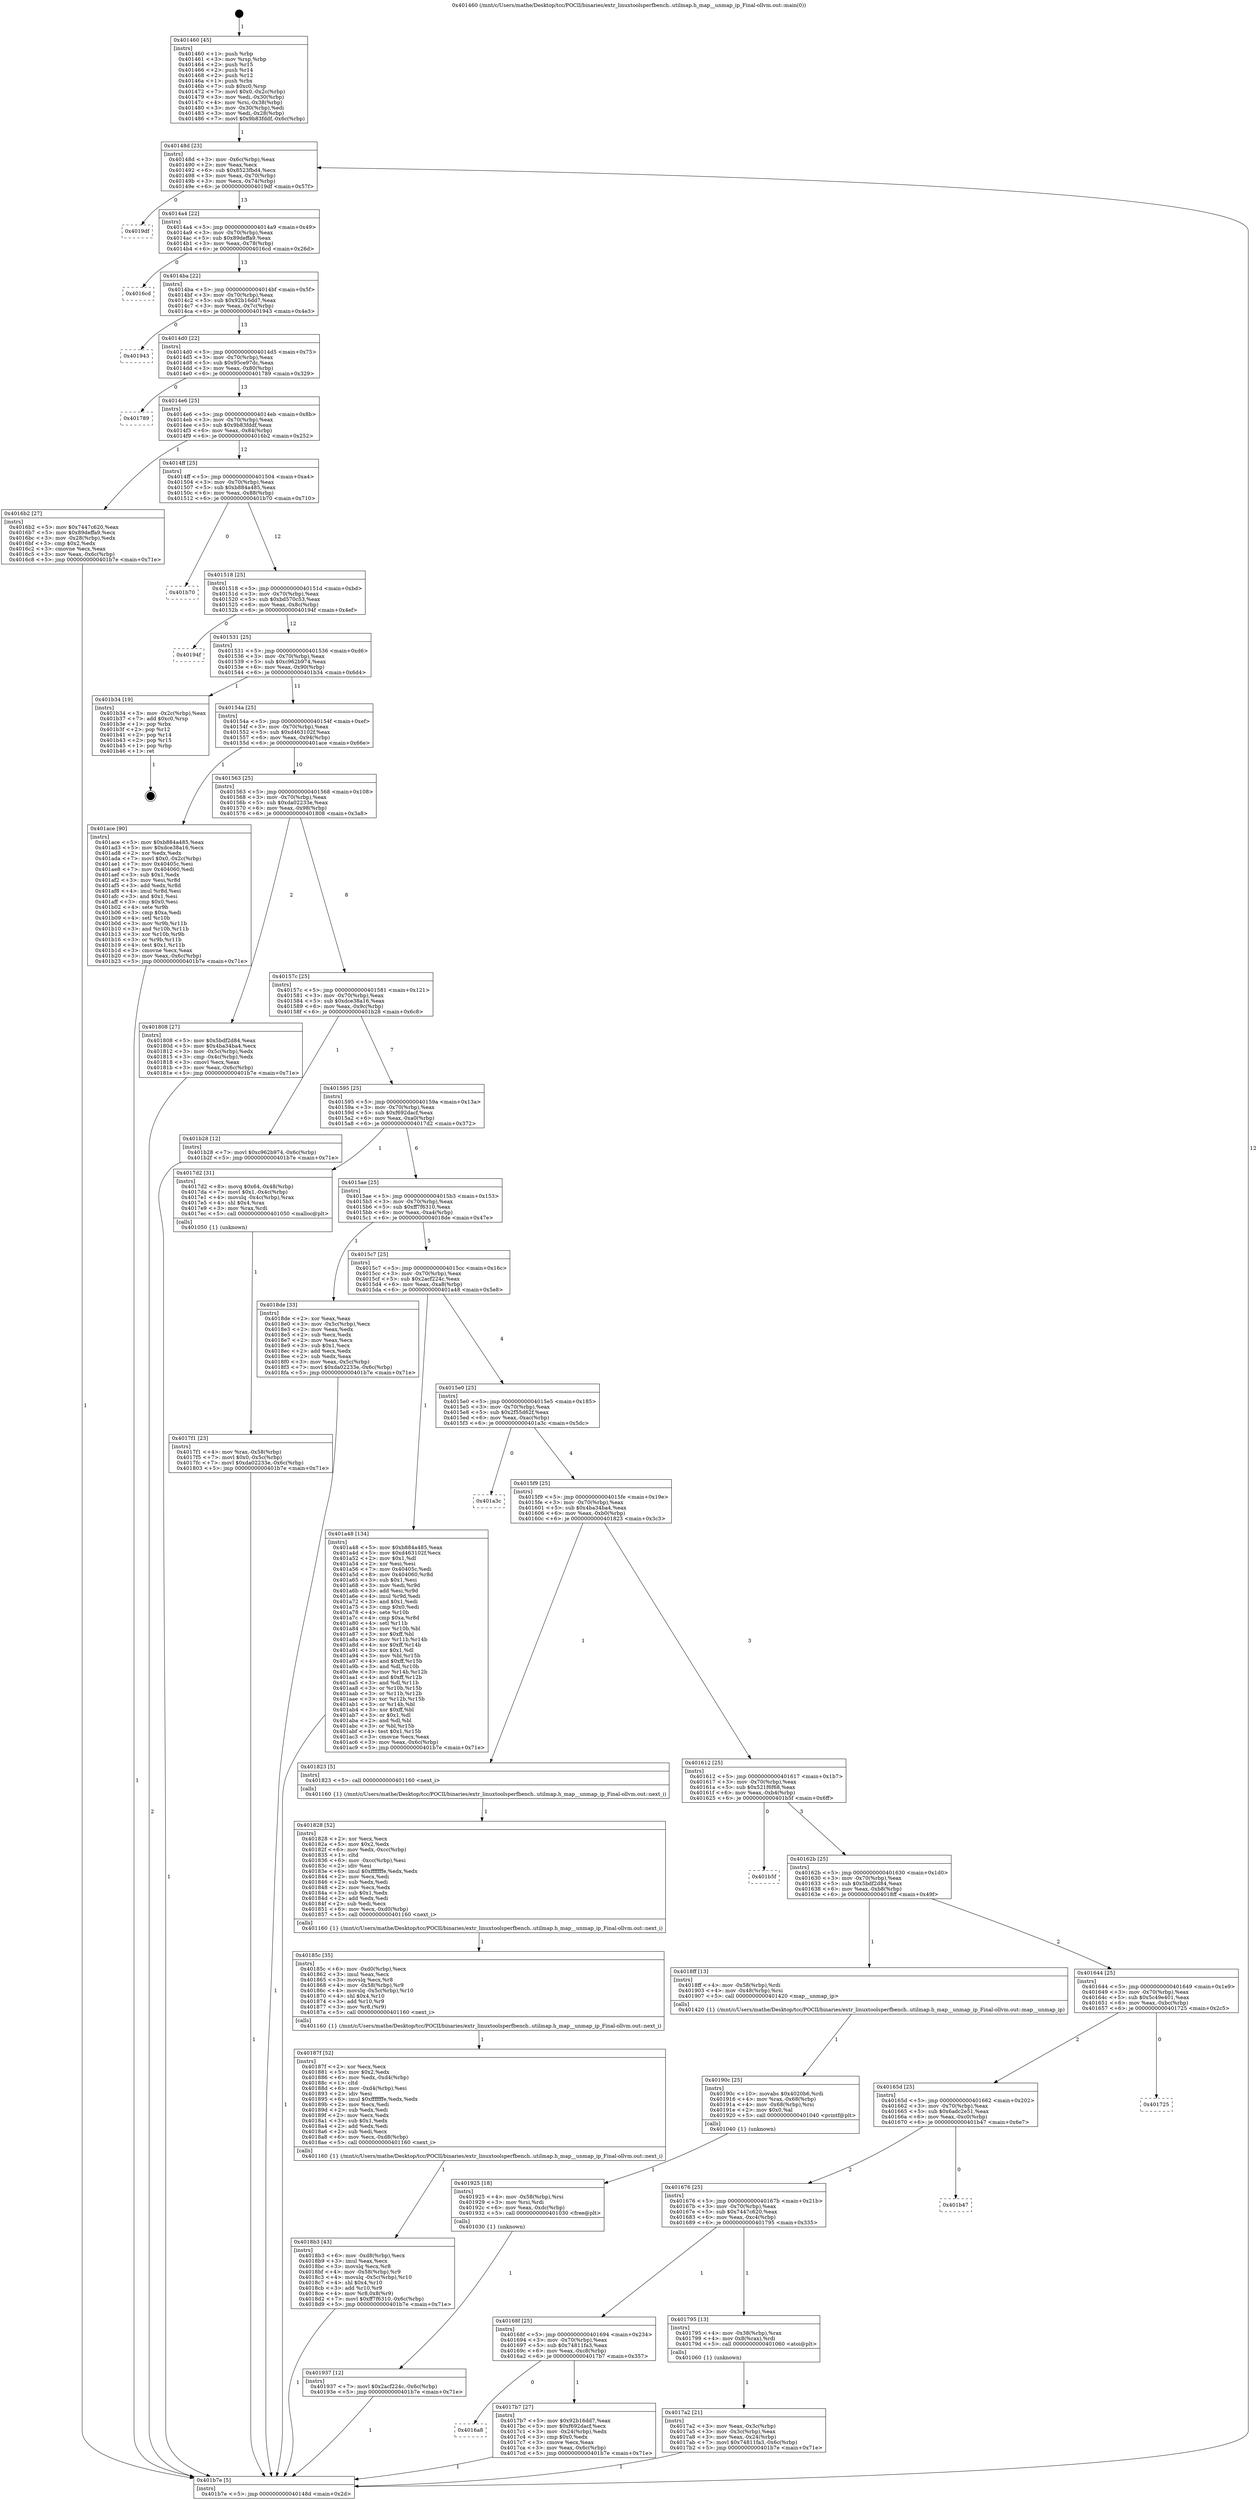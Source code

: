 digraph "0x401460" {
  label = "0x401460 (/mnt/c/Users/mathe/Desktop/tcc/POCII/binaries/extr_linuxtoolsperfbench..utilmap.h_map__unmap_ip_Final-ollvm.out::main(0))"
  labelloc = "t"
  node[shape=record]

  Entry [label="",width=0.3,height=0.3,shape=circle,fillcolor=black,style=filled]
  "0x40148d" [label="{
     0x40148d [23]\l
     | [instrs]\l
     &nbsp;&nbsp;0x40148d \<+3\>: mov -0x6c(%rbp),%eax\l
     &nbsp;&nbsp;0x401490 \<+2\>: mov %eax,%ecx\l
     &nbsp;&nbsp;0x401492 \<+6\>: sub $0x8523fbd4,%ecx\l
     &nbsp;&nbsp;0x401498 \<+3\>: mov %eax,-0x70(%rbp)\l
     &nbsp;&nbsp;0x40149b \<+3\>: mov %ecx,-0x74(%rbp)\l
     &nbsp;&nbsp;0x40149e \<+6\>: je 00000000004019df \<main+0x57f\>\l
  }"]
  "0x4019df" [label="{
     0x4019df\l
  }", style=dashed]
  "0x4014a4" [label="{
     0x4014a4 [22]\l
     | [instrs]\l
     &nbsp;&nbsp;0x4014a4 \<+5\>: jmp 00000000004014a9 \<main+0x49\>\l
     &nbsp;&nbsp;0x4014a9 \<+3\>: mov -0x70(%rbp),%eax\l
     &nbsp;&nbsp;0x4014ac \<+5\>: sub $0x89deffa9,%eax\l
     &nbsp;&nbsp;0x4014b1 \<+3\>: mov %eax,-0x78(%rbp)\l
     &nbsp;&nbsp;0x4014b4 \<+6\>: je 00000000004016cd \<main+0x26d\>\l
  }"]
  Exit [label="",width=0.3,height=0.3,shape=circle,fillcolor=black,style=filled,peripheries=2]
  "0x4016cd" [label="{
     0x4016cd\l
  }", style=dashed]
  "0x4014ba" [label="{
     0x4014ba [22]\l
     | [instrs]\l
     &nbsp;&nbsp;0x4014ba \<+5\>: jmp 00000000004014bf \<main+0x5f\>\l
     &nbsp;&nbsp;0x4014bf \<+3\>: mov -0x70(%rbp),%eax\l
     &nbsp;&nbsp;0x4014c2 \<+5\>: sub $0x92b16dd7,%eax\l
     &nbsp;&nbsp;0x4014c7 \<+3\>: mov %eax,-0x7c(%rbp)\l
     &nbsp;&nbsp;0x4014ca \<+6\>: je 0000000000401943 \<main+0x4e3\>\l
  }"]
  "0x401937" [label="{
     0x401937 [12]\l
     | [instrs]\l
     &nbsp;&nbsp;0x401937 \<+7\>: movl $0x2acf224c,-0x6c(%rbp)\l
     &nbsp;&nbsp;0x40193e \<+5\>: jmp 0000000000401b7e \<main+0x71e\>\l
  }"]
  "0x401943" [label="{
     0x401943\l
  }", style=dashed]
  "0x4014d0" [label="{
     0x4014d0 [22]\l
     | [instrs]\l
     &nbsp;&nbsp;0x4014d0 \<+5\>: jmp 00000000004014d5 \<main+0x75\>\l
     &nbsp;&nbsp;0x4014d5 \<+3\>: mov -0x70(%rbp),%eax\l
     &nbsp;&nbsp;0x4014d8 \<+5\>: sub $0x95ce97dc,%eax\l
     &nbsp;&nbsp;0x4014dd \<+3\>: mov %eax,-0x80(%rbp)\l
     &nbsp;&nbsp;0x4014e0 \<+6\>: je 0000000000401789 \<main+0x329\>\l
  }"]
  "0x401925" [label="{
     0x401925 [18]\l
     | [instrs]\l
     &nbsp;&nbsp;0x401925 \<+4\>: mov -0x58(%rbp),%rsi\l
     &nbsp;&nbsp;0x401929 \<+3\>: mov %rsi,%rdi\l
     &nbsp;&nbsp;0x40192c \<+6\>: mov %eax,-0xdc(%rbp)\l
     &nbsp;&nbsp;0x401932 \<+5\>: call 0000000000401030 \<free@plt\>\l
     | [calls]\l
     &nbsp;&nbsp;0x401030 \{1\} (unknown)\l
  }"]
  "0x401789" [label="{
     0x401789\l
  }", style=dashed]
  "0x4014e6" [label="{
     0x4014e6 [25]\l
     | [instrs]\l
     &nbsp;&nbsp;0x4014e6 \<+5\>: jmp 00000000004014eb \<main+0x8b\>\l
     &nbsp;&nbsp;0x4014eb \<+3\>: mov -0x70(%rbp),%eax\l
     &nbsp;&nbsp;0x4014ee \<+5\>: sub $0x9b83fddf,%eax\l
     &nbsp;&nbsp;0x4014f3 \<+6\>: mov %eax,-0x84(%rbp)\l
     &nbsp;&nbsp;0x4014f9 \<+6\>: je 00000000004016b2 \<main+0x252\>\l
  }"]
  "0x40190c" [label="{
     0x40190c [25]\l
     | [instrs]\l
     &nbsp;&nbsp;0x40190c \<+10\>: movabs $0x4020b6,%rdi\l
     &nbsp;&nbsp;0x401916 \<+4\>: mov %rax,-0x68(%rbp)\l
     &nbsp;&nbsp;0x40191a \<+4\>: mov -0x68(%rbp),%rsi\l
     &nbsp;&nbsp;0x40191e \<+2\>: mov $0x0,%al\l
     &nbsp;&nbsp;0x401920 \<+5\>: call 0000000000401040 \<printf@plt\>\l
     | [calls]\l
     &nbsp;&nbsp;0x401040 \{1\} (unknown)\l
  }"]
  "0x4016b2" [label="{
     0x4016b2 [27]\l
     | [instrs]\l
     &nbsp;&nbsp;0x4016b2 \<+5\>: mov $0x7447c620,%eax\l
     &nbsp;&nbsp;0x4016b7 \<+5\>: mov $0x89deffa9,%ecx\l
     &nbsp;&nbsp;0x4016bc \<+3\>: mov -0x28(%rbp),%edx\l
     &nbsp;&nbsp;0x4016bf \<+3\>: cmp $0x2,%edx\l
     &nbsp;&nbsp;0x4016c2 \<+3\>: cmovne %ecx,%eax\l
     &nbsp;&nbsp;0x4016c5 \<+3\>: mov %eax,-0x6c(%rbp)\l
     &nbsp;&nbsp;0x4016c8 \<+5\>: jmp 0000000000401b7e \<main+0x71e\>\l
  }"]
  "0x4014ff" [label="{
     0x4014ff [25]\l
     | [instrs]\l
     &nbsp;&nbsp;0x4014ff \<+5\>: jmp 0000000000401504 \<main+0xa4\>\l
     &nbsp;&nbsp;0x401504 \<+3\>: mov -0x70(%rbp),%eax\l
     &nbsp;&nbsp;0x401507 \<+5\>: sub $0xb884a485,%eax\l
     &nbsp;&nbsp;0x40150c \<+6\>: mov %eax,-0x88(%rbp)\l
     &nbsp;&nbsp;0x401512 \<+6\>: je 0000000000401b70 \<main+0x710\>\l
  }"]
  "0x401b7e" [label="{
     0x401b7e [5]\l
     | [instrs]\l
     &nbsp;&nbsp;0x401b7e \<+5\>: jmp 000000000040148d \<main+0x2d\>\l
  }"]
  "0x401460" [label="{
     0x401460 [45]\l
     | [instrs]\l
     &nbsp;&nbsp;0x401460 \<+1\>: push %rbp\l
     &nbsp;&nbsp;0x401461 \<+3\>: mov %rsp,%rbp\l
     &nbsp;&nbsp;0x401464 \<+2\>: push %r15\l
     &nbsp;&nbsp;0x401466 \<+2\>: push %r14\l
     &nbsp;&nbsp;0x401468 \<+2\>: push %r12\l
     &nbsp;&nbsp;0x40146a \<+1\>: push %rbx\l
     &nbsp;&nbsp;0x40146b \<+7\>: sub $0xc0,%rsp\l
     &nbsp;&nbsp;0x401472 \<+7\>: movl $0x0,-0x2c(%rbp)\l
     &nbsp;&nbsp;0x401479 \<+3\>: mov %edi,-0x30(%rbp)\l
     &nbsp;&nbsp;0x40147c \<+4\>: mov %rsi,-0x38(%rbp)\l
     &nbsp;&nbsp;0x401480 \<+3\>: mov -0x30(%rbp),%edi\l
     &nbsp;&nbsp;0x401483 \<+3\>: mov %edi,-0x28(%rbp)\l
     &nbsp;&nbsp;0x401486 \<+7\>: movl $0x9b83fddf,-0x6c(%rbp)\l
  }"]
  "0x4018b3" [label="{
     0x4018b3 [43]\l
     | [instrs]\l
     &nbsp;&nbsp;0x4018b3 \<+6\>: mov -0xd8(%rbp),%ecx\l
     &nbsp;&nbsp;0x4018b9 \<+3\>: imul %eax,%ecx\l
     &nbsp;&nbsp;0x4018bc \<+3\>: movslq %ecx,%r8\l
     &nbsp;&nbsp;0x4018bf \<+4\>: mov -0x58(%rbp),%r9\l
     &nbsp;&nbsp;0x4018c3 \<+4\>: movslq -0x5c(%rbp),%r10\l
     &nbsp;&nbsp;0x4018c7 \<+4\>: shl $0x4,%r10\l
     &nbsp;&nbsp;0x4018cb \<+3\>: add %r10,%r9\l
     &nbsp;&nbsp;0x4018ce \<+4\>: mov %r8,0x8(%r9)\l
     &nbsp;&nbsp;0x4018d2 \<+7\>: movl $0xff7f6310,-0x6c(%rbp)\l
     &nbsp;&nbsp;0x4018d9 \<+5\>: jmp 0000000000401b7e \<main+0x71e\>\l
  }"]
  "0x401b70" [label="{
     0x401b70\l
  }", style=dashed]
  "0x401518" [label="{
     0x401518 [25]\l
     | [instrs]\l
     &nbsp;&nbsp;0x401518 \<+5\>: jmp 000000000040151d \<main+0xbd\>\l
     &nbsp;&nbsp;0x40151d \<+3\>: mov -0x70(%rbp),%eax\l
     &nbsp;&nbsp;0x401520 \<+5\>: sub $0xbd570c53,%eax\l
     &nbsp;&nbsp;0x401525 \<+6\>: mov %eax,-0x8c(%rbp)\l
     &nbsp;&nbsp;0x40152b \<+6\>: je 000000000040194f \<main+0x4ef\>\l
  }"]
  "0x40187f" [label="{
     0x40187f [52]\l
     | [instrs]\l
     &nbsp;&nbsp;0x40187f \<+2\>: xor %ecx,%ecx\l
     &nbsp;&nbsp;0x401881 \<+5\>: mov $0x2,%edx\l
     &nbsp;&nbsp;0x401886 \<+6\>: mov %edx,-0xd4(%rbp)\l
     &nbsp;&nbsp;0x40188c \<+1\>: cltd\l
     &nbsp;&nbsp;0x40188d \<+6\>: mov -0xd4(%rbp),%esi\l
     &nbsp;&nbsp;0x401893 \<+2\>: idiv %esi\l
     &nbsp;&nbsp;0x401895 \<+6\>: imul $0xfffffffe,%edx,%edx\l
     &nbsp;&nbsp;0x40189b \<+2\>: mov %ecx,%edi\l
     &nbsp;&nbsp;0x40189d \<+2\>: sub %edx,%edi\l
     &nbsp;&nbsp;0x40189f \<+2\>: mov %ecx,%edx\l
     &nbsp;&nbsp;0x4018a1 \<+3\>: sub $0x1,%edx\l
     &nbsp;&nbsp;0x4018a4 \<+2\>: add %edx,%edi\l
     &nbsp;&nbsp;0x4018a6 \<+2\>: sub %edi,%ecx\l
     &nbsp;&nbsp;0x4018a8 \<+6\>: mov %ecx,-0xd8(%rbp)\l
     &nbsp;&nbsp;0x4018ae \<+5\>: call 0000000000401160 \<next_i\>\l
     | [calls]\l
     &nbsp;&nbsp;0x401160 \{1\} (/mnt/c/Users/mathe/Desktop/tcc/POCII/binaries/extr_linuxtoolsperfbench..utilmap.h_map__unmap_ip_Final-ollvm.out::next_i)\l
  }"]
  "0x40194f" [label="{
     0x40194f\l
  }", style=dashed]
  "0x401531" [label="{
     0x401531 [25]\l
     | [instrs]\l
     &nbsp;&nbsp;0x401531 \<+5\>: jmp 0000000000401536 \<main+0xd6\>\l
     &nbsp;&nbsp;0x401536 \<+3\>: mov -0x70(%rbp),%eax\l
     &nbsp;&nbsp;0x401539 \<+5\>: sub $0xc962b974,%eax\l
     &nbsp;&nbsp;0x40153e \<+6\>: mov %eax,-0x90(%rbp)\l
     &nbsp;&nbsp;0x401544 \<+6\>: je 0000000000401b34 \<main+0x6d4\>\l
  }"]
  "0x40185c" [label="{
     0x40185c [35]\l
     | [instrs]\l
     &nbsp;&nbsp;0x40185c \<+6\>: mov -0xd0(%rbp),%ecx\l
     &nbsp;&nbsp;0x401862 \<+3\>: imul %eax,%ecx\l
     &nbsp;&nbsp;0x401865 \<+3\>: movslq %ecx,%r8\l
     &nbsp;&nbsp;0x401868 \<+4\>: mov -0x58(%rbp),%r9\l
     &nbsp;&nbsp;0x40186c \<+4\>: movslq -0x5c(%rbp),%r10\l
     &nbsp;&nbsp;0x401870 \<+4\>: shl $0x4,%r10\l
     &nbsp;&nbsp;0x401874 \<+3\>: add %r10,%r9\l
     &nbsp;&nbsp;0x401877 \<+3\>: mov %r8,(%r9)\l
     &nbsp;&nbsp;0x40187a \<+5\>: call 0000000000401160 \<next_i\>\l
     | [calls]\l
     &nbsp;&nbsp;0x401160 \{1\} (/mnt/c/Users/mathe/Desktop/tcc/POCII/binaries/extr_linuxtoolsperfbench..utilmap.h_map__unmap_ip_Final-ollvm.out::next_i)\l
  }"]
  "0x401b34" [label="{
     0x401b34 [19]\l
     | [instrs]\l
     &nbsp;&nbsp;0x401b34 \<+3\>: mov -0x2c(%rbp),%eax\l
     &nbsp;&nbsp;0x401b37 \<+7\>: add $0xc0,%rsp\l
     &nbsp;&nbsp;0x401b3e \<+1\>: pop %rbx\l
     &nbsp;&nbsp;0x401b3f \<+2\>: pop %r12\l
     &nbsp;&nbsp;0x401b41 \<+2\>: pop %r14\l
     &nbsp;&nbsp;0x401b43 \<+2\>: pop %r15\l
     &nbsp;&nbsp;0x401b45 \<+1\>: pop %rbp\l
     &nbsp;&nbsp;0x401b46 \<+1\>: ret\l
  }"]
  "0x40154a" [label="{
     0x40154a [25]\l
     | [instrs]\l
     &nbsp;&nbsp;0x40154a \<+5\>: jmp 000000000040154f \<main+0xef\>\l
     &nbsp;&nbsp;0x40154f \<+3\>: mov -0x70(%rbp),%eax\l
     &nbsp;&nbsp;0x401552 \<+5\>: sub $0xd463102f,%eax\l
     &nbsp;&nbsp;0x401557 \<+6\>: mov %eax,-0x94(%rbp)\l
     &nbsp;&nbsp;0x40155d \<+6\>: je 0000000000401ace \<main+0x66e\>\l
  }"]
  "0x401828" [label="{
     0x401828 [52]\l
     | [instrs]\l
     &nbsp;&nbsp;0x401828 \<+2\>: xor %ecx,%ecx\l
     &nbsp;&nbsp;0x40182a \<+5\>: mov $0x2,%edx\l
     &nbsp;&nbsp;0x40182f \<+6\>: mov %edx,-0xcc(%rbp)\l
     &nbsp;&nbsp;0x401835 \<+1\>: cltd\l
     &nbsp;&nbsp;0x401836 \<+6\>: mov -0xcc(%rbp),%esi\l
     &nbsp;&nbsp;0x40183c \<+2\>: idiv %esi\l
     &nbsp;&nbsp;0x40183e \<+6\>: imul $0xfffffffe,%edx,%edx\l
     &nbsp;&nbsp;0x401844 \<+2\>: mov %ecx,%edi\l
     &nbsp;&nbsp;0x401846 \<+2\>: sub %edx,%edi\l
     &nbsp;&nbsp;0x401848 \<+2\>: mov %ecx,%edx\l
     &nbsp;&nbsp;0x40184a \<+3\>: sub $0x1,%edx\l
     &nbsp;&nbsp;0x40184d \<+2\>: add %edx,%edi\l
     &nbsp;&nbsp;0x40184f \<+2\>: sub %edi,%ecx\l
     &nbsp;&nbsp;0x401851 \<+6\>: mov %ecx,-0xd0(%rbp)\l
     &nbsp;&nbsp;0x401857 \<+5\>: call 0000000000401160 \<next_i\>\l
     | [calls]\l
     &nbsp;&nbsp;0x401160 \{1\} (/mnt/c/Users/mathe/Desktop/tcc/POCII/binaries/extr_linuxtoolsperfbench..utilmap.h_map__unmap_ip_Final-ollvm.out::next_i)\l
  }"]
  "0x401ace" [label="{
     0x401ace [90]\l
     | [instrs]\l
     &nbsp;&nbsp;0x401ace \<+5\>: mov $0xb884a485,%eax\l
     &nbsp;&nbsp;0x401ad3 \<+5\>: mov $0xdce38a16,%ecx\l
     &nbsp;&nbsp;0x401ad8 \<+2\>: xor %edx,%edx\l
     &nbsp;&nbsp;0x401ada \<+7\>: movl $0x0,-0x2c(%rbp)\l
     &nbsp;&nbsp;0x401ae1 \<+7\>: mov 0x40405c,%esi\l
     &nbsp;&nbsp;0x401ae8 \<+7\>: mov 0x404060,%edi\l
     &nbsp;&nbsp;0x401aef \<+3\>: sub $0x1,%edx\l
     &nbsp;&nbsp;0x401af2 \<+3\>: mov %esi,%r8d\l
     &nbsp;&nbsp;0x401af5 \<+3\>: add %edx,%r8d\l
     &nbsp;&nbsp;0x401af8 \<+4\>: imul %r8d,%esi\l
     &nbsp;&nbsp;0x401afc \<+3\>: and $0x1,%esi\l
     &nbsp;&nbsp;0x401aff \<+3\>: cmp $0x0,%esi\l
     &nbsp;&nbsp;0x401b02 \<+4\>: sete %r9b\l
     &nbsp;&nbsp;0x401b06 \<+3\>: cmp $0xa,%edi\l
     &nbsp;&nbsp;0x401b09 \<+4\>: setl %r10b\l
     &nbsp;&nbsp;0x401b0d \<+3\>: mov %r9b,%r11b\l
     &nbsp;&nbsp;0x401b10 \<+3\>: and %r10b,%r11b\l
     &nbsp;&nbsp;0x401b13 \<+3\>: xor %r10b,%r9b\l
     &nbsp;&nbsp;0x401b16 \<+3\>: or %r9b,%r11b\l
     &nbsp;&nbsp;0x401b19 \<+4\>: test $0x1,%r11b\l
     &nbsp;&nbsp;0x401b1d \<+3\>: cmovne %ecx,%eax\l
     &nbsp;&nbsp;0x401b20 \<+3\>: mov %eax,-0x6c(%rbp)\l
     &nbsp;&nbsp;0x401b23 \<+5\>: jmp 0000000000401b7e \<main+0x71e\>\l
  }"]
  "0x401563" [label="{
     0x401563 [25]\l
     | [instrs]\l
     &nbsp;&nbsp;0x401563 \<+5\>: jmp 0000000000401568 \<main+0x108\>\l
     &nbsp;&nbsp;0x401568 \<+3\>: mov -0x70(%rbp),%eax\l
     &nbsp;&nbsp;0x40156b \<+5\>: sub $0xda02233e,%eax\l
     &nbsp;&nbsp;0x401570 \<+6\>: mov %eax,-0x98(%rbp)\l
     &nbsp;&nbsp;0x401576 \<+6\>: je 0000000000401808 \<main+0x3a8\>\l
  }"]
  "0x4017f1" [label="{
     0x4017f1 [23]\l
     | [instrs]\l
     &nbsp;&nbsp;0x4017f1 \<+4\>: mov %rax,-0x58(%rbp)\l
     &nbsp;&nbsp;0x4017f5 \<+7\>: movl $0x0,-0x5c(%rbp)\l
     &nbsp;&nbsp;0x4017fc \<+7\>: movl $0xda02233e,-0x6c(%rbp)\l
     &nbsp;&nbsp;0x401803 \<+5\>: jmp 0000000000401b7e \<main+0x71e\>\l
  }"]
  "0x401808" [label="{
     0x401808 [27]\l
     | [instrs]\l
     &nbsp;&nbsp;0x401808 \<+5\>: mov $0x5bdf2d84,%eax\l
     &nbsp;&nbsp;0x40180d \<+5\>: mov $0x4ba34ba4,%ecx\l
     &nbsp;&nbsp;0x401812 \<+3\>: mov -0x5c(%rbp),%edx\l
     &nbsp;&nbsp;0x401815 \<+3\>: cmp -0x4c(%rbp),%edx\l
     &nbsp;&nbsp;0x401818 \<+3\>: cmovl %ecx,%eax\l
     &nbsp;&nbsp;0x40181b \<+3\>: mov %eax,-0x6c(%rbp)\l
     &nbsp;&nbsp;0x40181e \<+5\>: jmp 0000000000401b7e \<main+0x71e\>\l
  }"]
  "0x40157c" [label="{
     0x40157c [25]\l
     | [instrs]\l
     &nbsp;&nbsp;0x40157c \<+5\>: jmp 0000000000401581 \<main+0x121\>\l
     &nbsp;&nbsp;0x401581 \<+3\>: mov -0x70(%rbp),%eax\l
     &nbsp;&nbsp;0x401584 \<+5\>: sub $0xdce38a16,%eax\l
     &nbsp;&nbsp;0x401589 \<+6\>: mov %eax,-0x9c(%rbp)\l
     &nbsp;&nbsp;0x40158f \<+6\>: je 0000000000401b28 \<main+0x6c8\>\l
  }"]
  "0x4016a8" [label="{
     0x4016a8\l
  }", style=dashed]
  "0x401b28" [label="{
     0x401b28 [12]\l
     | [instrs]\l
     &nbsp;&nbsp;0x401b28 \<+7\>: movl $0xc962b974,-0x6c(%rbp)\l
     &nbsp;&nbsp;0x401b2f \<+5\>: jmp 0000000000401b7e \<main+0x71e\>\l
  }"]
  "0x401595" [label="{
     0x401595 [25]\l
     | [instrs]\l
     &nbsp;&nbsp;0x401595 \<+5\>: jmp 000000000040159a \<main+0x13a\>\l
     &nbsp;&nbsp;0x40159a \<+3\>: mov -0x70(%rbp),%eax\l
     &nbsp;&nbsp;0x40159d \<+5\>: sub $0xf692dacf,%eax\l
     &nbsp;&nbsp;0x4015a2 \<+6\>: mov %eax,-0xa0(%rbp)\l
     &nbsp;&nbsp;0x4015a8 \<+6\>: je 00000000004017d2 \<main+0x372\>\l
  }"]
  "0x4017b7" [label="{
     0x4017b7 [27]\l
     | [instrs]\l
     &nbsp;&nbsp;0x4017b7 \<+5\>: mov $0x92b16dd7,%eax\l
     &nbsp;&nbsp;0x4017bc \<+5\>: mov $0xf692dacf,%ecx\l
     &nbsp;&nbsp;0x4017c1 \<+3\>: mov -0x24(%rbp),%edx\l
     &nbsp;&nbsp;0x4017c4 \<+3\>: cmp $0x0,%edx\l
     &nbsp;&nbsp;0x4017c7 \<+3\>: cmove %ecx,%eax\l
     &nbsp;&nbsp;0x4017ca \<+3\>: mov %eax,-0x6c(%rbp)\l
     &nbsp;&nbsp;0x4017cd \<+5\>: jmp 0000000000401b7e \<main+0x71e\>\l
  }"]
  "0x4017d2" [label="{
     0x4017d2 [31]\l
     | [instrs]\l
     &nbsp;&nbsp;0x4017d2 \<+8\>: movq $0x64,-0x48(%rbp)\l
     &nbsp;&nbsp;0x4017da \<+7\>: movl $0x1,-0x4c(%rbp)\l
     &nbsp;&nbsp;0x4017e1 \<+4\>: movslq -0x4c(%rbp),%rax\l
     &nbsp;&nbsp;0x4017e5 \<+4\>: shl $0x4,%rax\l
     &nbsp;&nbsp;0x4017e9 \<+3\>: mov %rax,%rdi\l
     &nbsp;&nbsp;0x4017ec \<+5\>: call 0000000000401050 \<malloc@plt\>\l
     | [calls]\l
     &nbsp;&nbsp;0x401050 \{1\} (unknown)\l
  }"]
  "0x4015ae" [label="{
     0x4015ae [25]\l
     | [instrs]\l
     &nbsp;&nbsp;0x4015ae \<+5\>: jmp 00000000004015b3 \<main+0x153\>\l
     &nbsp;&nbsp;0x4015b3 \<+3\>: mov -0x70(%rbp),%eax\l
     &nbsp;&nbsp;0x4015b6 \<+5\>: sub $0xff7f6310,%eax\l
     &nbsp;&nbsp;0x4015bb \<+6\>: mov %eax,-0xa4(%rbp)\l
     &nbsp;&nbsp;0x4015c1 \<+6\>: je 00000000004018de \<main+0x47e\>\l
  }"]
  "0x4017a2" [label="{
     0x4017a2 [21]\l
     | [instrs]\l
     &nbsp;&nbsp;0x4017a2 \<+3\>: mov %eax,-0x3c(%rbp)\l
     &nbsp;&nbsp;0x4017a5 \<+3\>: mov -0x3c(%rbp),%eax\l
     &nbsp;&nbsp;0x4017a8 \<+3\>: mov %eax,-0x24(%rbp)\l
     &nbsp;&nbsp;0x4017ab \<+7\>: movl $0x74811fa3,-0x6c(%rbp)\l
     &nbsp;&nbsp;0x4017b2 \<+5\>: jmp 0000000000401b7e \<main+0x71e\>\l
  }"]
  "0x4018de" [label="{
     0x4018de [33]\l
     | [instrs]\l
     &nbsp;&nbsp;0x4018de \<+2\>: xor %eax,%eax\l
     &nbsp;&nbsp;0x4018e0 \<+3\>: mov -0x5c(%rbp),%ecx\l
     &nbsp;&nbsp;0x4018e3 \<+2\>: mov %eax,%edx\l
     &nbsp;&nbsp;0x4018e5 \<+2\>: sub %ecx,%edx\l
     &nbsp;&nbsp;0x4018e7 \<+2\>: mov %eax,%ecx\l
     &nbsp;&nbsp;0x4018e9 \<+3\>: sub $0x1,%ecx\l
     &nbsp;&nbsp;0x4018ec \<+2\>: add %ecx,%edx\l
     &nbsp;&nbsp;0x4018ee \<+2\>: sub %edx,%eax\l
     &nbsp;&nbsp;0x4018f0 \<+3\>: mov %eax,-0x5c(%rbp)\l
     &nbsp;&nbsp;0x4018f3 \<+7\>: movl $0xda02233e,-0x6c(%rbp)\l
     &nbsp;&nbsp;0x4018fa \<+5\>: jmp 0000000000401b7e \<main+0x71e\>\l
  }"]
  "0x4015c7" [label="{
     0x4015c7 [25]\l
     | [instrs]\l
     &nbsp;&nbsp;0x4015c7 \<+5\>: jmp 00000000004015cc \<main+0x16c\>\l
     &nbsp;&nbsp;0x4015cc \<+3\>: mov -0x70(%rbp),%eax\l
     &nbsp;&nbsp;0x4015cf \<+5\>: sub $0x2acf224c,%eax\l
     &nbsp;&nbsp;0x4015d4 \<+6\>: mov %eax,-0xa8(%rbp)\l
     &nbsp;&nbsp;0x4015da \<+6\>: je 0000000000401a48 \<main+0x5e8\>\l
  }"]
  "0x40168f" [label="{
     0x40168f [25]\l
     | [instrs]\l
     &nbsp;&nbsp;0x40168f \<+5\>: jmp 0000000000401694 \<main+0x234\>\l
     &nbsp;&nbsp;0x401694 \<+3\>: mov -0x70(%rbp),%eax\l
     &nbsp;&nbsp;0x401697 \<+5\>: sub $0x74811fa3,%eax\l
     &nbsp;&nbsp;0x40169c \<+6\>: mov %eax,-0xc8(%rbp)\l
     &nbsp;&nbsp;0x4016a2 \<+6\>: je 00000000004017b7 \<main+0x357\>\l
  }"]
  "0x401a48" [label="{
     0x401a48 [134]\l
     | [instrs]\l
     &nbsp;&nbsp;0x401a48 \<+5\>: mov $0xb884a485,%eax\l
     &nbsp;&nbsp;0x401a4d \<+5\>: mov $0xd463102f,%ecx\l
     &nbsp;&nbsp;0x401a52 \<+2\>: mov $0x1,%dl\l
     &nbsp;&nbsp;0x401a54 \<+2\>: xor %esi,%esi\l
     &nbsp;&nbsp;0x401a56 \<+7\>: mov 0x40405c,%edi\l
     &nbsp;&nbsp;0x401a5d \<+8\>: mov 0x404060,%r8d\l
     &nbsp;&nbsp;0x401a65 \<+3\>: sub $0x1,%esi\l
     &nbsp;&nbsp;0x401a68 \<+3\>: mov %edi,%r9d\l
     &nbsp;&nbsp;0x401a6b \<+3\>: add %esi,%r9d\l
     &nbsp;&nbsp;0x401a6e \<+4\>: imul %r9d,%edi\l
     &nbsp;&nbsp;0x401a72 \<+3\>: and $0x1,%edi\l
     &nbsp;&nbsp;0x401a75 \<+3\>: cmp $0x0,%edi\l
     &nbsp;&nbsp;0x401a78 \<+4\>: sete %r10b\l
     &nbsp;&nbsp;0x401a7c \<+4\>: cmp $0xa,%r8d\l
     &nbsp;&nbsp;0x401a80 \<+4\>: setl %r11b\l
     &nbsp;&nbsp;0x401a84 \<+3\>: mov %r10b,%bl\l
     &nbsp;&nbsp;0x401a87 \<+3\>: xor $0xff,%bl\l
     &nbsp;&nbsp;0x401a8a \<+3\>: mov %r11b,%r14b\l
     &nbsp;&nbsp;0x401a8d \<+4\>: xor $0xff,%r14b\l
     &nbsp;&nbsp;0x401a91 \<+3\>: xor $0x1,%dl\l
     &nbsp;&nbsp;0x401a94 \<+3\>: mov %bl,%r15b\l
     &nbsp;&nbsp;0x401a97 \<+4\>: and $0xff,%r15b\l
     &nbsp;&nbsp;0x401a9b \<+3\>: and %dl,%r10b\l
     &nbsp;&nbsp;0x401a9e \<+3\>: mov %r14b,%r12b\l
     &nbsp;&nbsp;0x401aa1 \<+4\>: and $0xff,%r12b\l
     &nbsp;&nbsp;0x401aa5 \<+3\>: and %dl,%r11b\l
     &nbsp;&nbsp;0x401aa8 \<+3\>: or %r10b,%r15b\l
     &nbsp;&nbsp;0x401aab \<+3\>: or %r11b,%r12b\l
     &nbsp;&nbsp;0x401aae \<+3\>: xor %r12b,%r15b\l
     &nbsp;&nbsp;0x401ab1 \<+3\>: or %r14b,%bl\l
     &nbsp;&nbsp;0x401ab4 \<+3\>: xor $0xff,%bl\l
     &nbsp;&nbsp;0x401ab7 \<+3\>: or $0x1,%dl\l
     &nbsp;&nbsp;0x401aba \<+2\>: and %dl,%bl\l
     &nbsp;&nbsp;0x401abc \<+3\>: or %bl,%r15b\l
     &nbsp;&nbsp;0x401abf \<+4\>: test $0x1,%r15b\l
     &nbsp;&nbsp;0x401ac3 \<+3\>: cmovne %ecx,%eax\l
     &nbsp;&nbsp;0x401ac6 \<+3\>: mov %eax,-0x6c(%rbp)\l
     &nbsp;&nbsp;0x401ac9 \<+5\>: jmp 0000000000401b7e \<main+0x71e\>\l
  }"]
  "0x4015e0" [label="{
     0x4015e0 [25]\l
     | [instrs]\l
     &nbsp;&nbsp;0x4015e0 \<+5\>: jmp 00000000004015e5 \<main+0x185\>\l
     &nbsp;&nbsp;0x4015e5 \<+3\>: mov -0x70(%rbp),%eax\l
     &nbsp;&nbsp;0x4015e8 \<+5\>: sub $0x2f55d62f,%eax\l
     &nbsp;&nbsp;0x4015ed \<+6\>: mov %eax,-0xac(%rbp)\l
     &nbsp;&nbsp;0x4015f3 \<+6\>: je 0000000000401a3c \<main+0x5dc\>\l
  }"]
  "0x401795" [label="{
     0x401795 [13]\l
     | [instrs]\l
     &nbsp;&nbsp;0x401795 \<+4\>: mov -0x38(%rbp),%rax\l
     &nbsp;&nbsp;0x401799 \<+4\>: mov 0x8(%rax),%rdi\l
     &nbsp;&nbsp;0x40179d \<+5\>: call 0000000000401060 \<atoi@plt\>\l
     | [calls]\l
     &nbsp;&nbsp;0x401060 \{1\} (unknown)\l
  }"]
  "0x401a3c" [label="{
     0x401a3c\l
  }", style=dashed]
  "0x4015f9" [label="{
     0x4015f9 [25]\l
     | [instrs]\l
     &nbsp;&nbsp;0x4015f9 \<+5\>: jmp 00000000004015fe \<main+0x19e\>\l
     &nbsp;&nbsp;0x4015fe \<+3\>: mov -0x70(%rbp),%eax\l
     &nbsp;&nbsp;0x401601 \<+5\>: sub $0x4ba34ba4,%eax\l
     &nbsp;&nbsp;0x401606 \<+6\>: mov %eax,-0xb0(%rbp)\l
     &nbsp;&nbsp;0x40160c \<+6\>: je 0000000000401823 \<main+0x3c3\>\l
  }"]
  "0x401676" [label="{
     0x401676 [25]\l
     | [instrs]\l
     &nbsp;&nbsp;0x401676 \<+5\>: jmp 000000000040167b \<main+0x21b\>\l
     &nbsp;&nbsp;0x40167b \<+3\>: mov -0x70(%rbp),%eax\l
     &nbsp;&nbsp;0x40167e \<+5\>: sub $0x7447c620,%eax\l
     &nbsp;&nbsp;0x401683 \<+6\>: mov %eax,-0xc4(%rbp)\l
     &nbsp;&nbsp;0x401689 \<+6\>: je 0000000000401795 \<main+0x335\>\l
  }"]
  "0x401823" [label="{
     0x401823 [5]\l
     | [instrs]\l
     &nbsp;&nbsp;0x401823 \<+5\>: call 0000000000401160 \<next_i\>\l
     | [calls]\l
     &nbsp;&nbsp;0x401160 \{1\} (/mnt/c/Users/mathe/Desktop/tcc/POCII/binaries/extr_linuxtoolsperfbench..utilmap.h_map__unmap_ip_Final-ollvm.out::next_i)\l
  }"]
  "0x401612" [label="{
     0x401612 [25]\l
     | [instrs]\l
     &nbsp;&nbsp;0x401612 \<+5\>: jmp 0000000000401617 \<main+0x1b7\>\l
     &nbsp;&nbsp;0x401617 \<+3\>: mov -0x70(%rbp),%eax\l
     &nbsp;&nbsp;0x40161a \<+5\>: sub $0x521f6f68,%eax\l
     &nbsp;&nbsp;0x40161f \<+6\>: mov %eax,-0xb4(%rbp)\l
     &nbsp;&nbsp;0x401625 \<+6\>: je 0000000000401b5f \<main+0x6ff\>\l
  }"]
  "0x401b47" [label="{
     0x401b47\l
  }", style=dashed]
  "0x401b5f" [label="{
     0x401b5f\l
  }", style=dashed]
  "0x40162b" [label="{
     0x40162b [25]\l
     | [instrs]\l
     &nbsp;&nbsp;0x40162b \<+5\>: jmp 0000000000401630 \<main+0x1d0\>\l
     &nbsp;&nbsp;0x401630 \<+3\>: mov -0x70(%rbp),%eax\l
     &nbsp;&nbsp;0x401633 \<+5\>: sub $0x5bdf2d84,%eax\l
     &nbsp;&nbsp;0x401638 \<+6\>: mov %eax,-0xb8(%rbp)\l
     &nbsp;&nbsp;0x40163e \<+6\>: je 00000000004018ff \<main+0x49f\>\l
  }"]
  "0x40165d" [label="{
     0x40165d [25]\l
     | [instrs]\l
     &nbsp;&nbsp;0x40165d \<+5\>: jmp 0000000000401662 \<main+0x202\>\l
     &nbsp;&nbsp;0x401662 \<+3\>: mov -0x70(%rbp),%eax\l
     &nbsp;&nbsp;0x401665 \<+5\>: sub $0x6adc2e51,%eax\l
     &nbsp;&nbsp;0x40166a \<+6\>: mov %eax,-0xc0(%rbp)\l
     &nbsp;&nbsp;0x401670 \<+6\>: je 0000000000401b47 \<main+0x6e7\>\l
  }"]
  "0x4018ff" [label="{
     0x4018ff [13]\l
     | [instrs]\l
     &nbsp;&nbsp;0x4018ff \<+4\>: mov -0x58(%rbp),%rdi\l
     &nbsp;&nbsp;0x401903 \<+4\>: mov -0x48(%rbp),%rsi\l
     &nbsp;&nbsp;0x401907 \<+5\>: call 0000000000401420 \<map__unmap_ip\>\l
     | [calls]\l
     &nbsp;&nbsp;0x401420 \{1\} (/mnt/c/Users/mathe/Desktop/tcc/POCII/binaries/extr_linuxtoolsperfbench..utilmap.h_map__unmap_ip_Final-ollvm.out::map__unmap_ip)\l
  }"]
  "0x401644" [label="{
     0x401644 [25]\l
     | [instrs]\l
     &nbsp;&nbsp;0x401644 \<+5\>: jmp 0000000000401649 \<main+0x1e9\>\l
     &nbsp;&nbsp;0x401649 \<+3\>: mov -0x70(%rbp),%eax\l
     &nbsp;&nbsp;0x40164c \<+5\>: sub $0x5c49e401,%eax\l
     &nbsp;&nbsp;0x401651 \<+6\>: mov %eax,-0xbc(%rbp)\l
     &nbsp;&nbsp;0x401657 \<+6\>: je 0000000000401725 \<main+0x2c5\>\l
  }"]
  "0x401725" [label="{
     0x401725\l
  }", style=dashed]
  Entry -> "0x401460" [label=" 1"]
  "0x40148d" -> "0x4019df" [label=" 0"]
  "0x40148d" -> "0x4014a4" [label=" 13"]
  "0x401b34" -> Exit [label=" 1"]
  "0x4014a4" -> "0x4016cd" [label=" 0"]
  "0x4014a4" -> "0x4014ba" [label=" 13"]
  "0x401b28" -> "0x401b7e" [label=" 1"]
  "0x4014ba" -> "0x401943" [label=" 0"]
  "0x4014ba" -> "0x4014d0" [label=" 13"]
  "0x401ace" -> "0x401b7e" [label=" 1"]
  "0x4014d0" -> "0x401789" [label=" 0"]
  "0x4014d0" -> "0x4014e6" [label=" 13"]
  "0x401a48" -> "0x401b7e" [label=" 1"]
  "0x4014e6" -> "0x4016b2" [label=" 1"]
  "0x4014e6" -> "0x4014ff" [label=" 12"]
  "0x4016b2" -> "0x401b7e" [label=" 1"]
  "0x401460" -> "0x40148d" [label=" 1"]
  "0x401b7e" -> "0x40148d" [label=" 12"]
  "0x401937" -> "0x401b7e" [label=" 1"]
  "0x4014ff" -> "0x401b70" [label=" 0"]
  "0x4014ff" -> "0x401518" [label=" 12"]
  "0x401925" -> "0x401937" [label=" 1"]
  "0x401518" -> "0x40194f" [label=" 0"]
  "0x401518" -> "0x401531" [label=" 12"]
  "0x40190c" -> "0x401925" [label=" 1"]
  "0x401531" -> "0x401b34" [label=" 1"]
  "0x401531" -> "0x40154a" [label=" 11"]
  "0x4018ff" -> "0x40190c" [label=" 1"]
  "0x40154a" -> "0x401ace" [label=" 1"]
  "0x40154a" -> "0x401563" [label=" 10"]
  "0x4018de" -> "0x401b7e" [label=" 1"]
  "0x401563" -> "0x401808" [label=" 2"]
  "0x401563" -> "0x40157c" [label=" 8"]
  "0x4018b3" -> "0x401b7e" [label=" 1"]
  "0x40157c" -> "0x401b28" [label=" 1"]
  "0x40157c" -> "0x401595" [label=" 7"]
  "0x40187f" -> "0x4018b3" [label=" 1"]
  "0x401595" -> "0x4017d2" [label=" 1"]
  "0x401595" -> "0x4015ae" [label=" 6"]
  "0x40185c" -> "0x40187f" [label=" 1"]
  "0x4015ae" -> "0x4018de" [label=" 1"]
  "0x4015ae" -> "0x4015c7" [label=" 5"]
  "0x401823" -> "0x401828" [label=" 1"]
  "0x4015c7" -> "0x401a48" [label=" 1"]
  "0x4015c7" -> "0x4015e0" [label=" 4"]
  "0x401808" -> "0x401b7e" [label=" 2"]
  "0x4015e0" -> "0x401a3c" [label=" 0"]
  "0x4015e0" -> "0x4015f9" [label=" 4"]
  "0x4017f1" -> "0x401b7e" [label=" 1"]
  "0x4015f9" -> "0x401823" [label=" 1"]
  "0x4015f9" -> "0x401612" [label=" 3"]
  "0x4017b7" -> "0x401b7e" [label=" 1"]
  "0x401612" -> "0x401b5f" [label=" 0"]
  "0x401612" -> "0x40162b" [label=" 3"]
  "0x40168f" -> "0x4016a8" [label=" 0"]
  "0x40162b" -> "0x4018ff" [label=" 1"]
  "0x40162b" -> "0x401644" [label=" 2"]
  "0x401828" -> "0x40185c" [label=" 1"]
  "0x401644" -> "0x401725" [label=" 0"]
  "0x401644" -> "0x40165d" [label=" 2"]
  "0x40168f" -> "0x4017b7" [label=" 1"]
  "0x40165d" -> "0x401b47" [label=" 0"]
  "0x40165d" -> "0x401676" [label=" 2"]
  "0x4017d2" -> "0x4017f1" [label=" 1"]
  "0x401676" -> "0x401795" [label=" 1"]
  "0x401676" -> "0x40168f" [label=" 1"]
  "0x401795" -> "0x4017a2" [label=" 1"]
  "0x4017a2" -> "0x401b7e" [label=" 1"]
}
